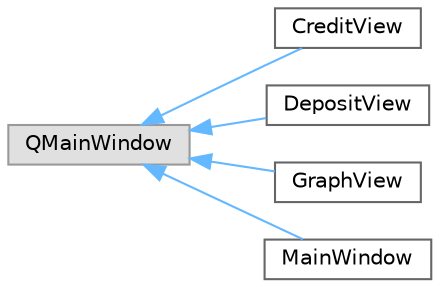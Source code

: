 digraph "Graphical Class Hierarchy"
{
 // LATEX_PDF_SIZE
  bgcolor="transparent";
  edge [fontname=Helvetica,fontsize=10,labelfontname=Helvetica,labelfontsize=10];
  node [fontname=Helvetica,fontsize=10,shape=box,height=0.2,width=0.4];
  rankdir="LR";
  Node0 [id="Node000000",label="QMainWindow",height=0.2,width=0.4,color="grey60", fillcolor="#E0E0E0", style="filled",tooltip=" "];
  Node0 -> Node1 [id="edge64_Node000000_Node000001",dir="back",color="steelblue1",style="solid",tooltip=" "];
  Node1 [id="Node000001",label="CreditView",height=0.2,width=0.4,color="grey40", fillcolor="white", style="filled",URL="$df/df1/classCreditView.html",tooltip=" "];
  Node0 -> Node2 [id="edge65_Node000000_Node000002",dir="back",color="steelblue1",style="solid",tooltip=" "];
  Node2 [id="Node000002",label="DepositView",height=0.2,width=0.4,color="grey40", fillcolor="white", style="filled",URL="$d6/dab/classDepositView.html",tooltip=" "];
  Node0 -> Node3 [id="edge66_Node000000_Node000003",dir="back",color="steelblue1",style="solid",tooltip=" "];
  Node3 [id="Node000003",label="GraphView",height=0.2,width=0.4,color="grey40", fillcolor="white", style="filled",URL="$d8/d2a/classGraphView.html",tooltip=" "];
  Node0 -> Node4 [id="edge67_Node000000_Node000004",dir="back",color="steelblue1",style="solid",tooltip=" "];
  Node4 [id="Node000004",label="MainWindow",height=0.2,width=0.4,color="grey40", fillcolor="white", style="filled",URL="$d6/d1a/classMainWindow.html",tooltip=" "];
}
